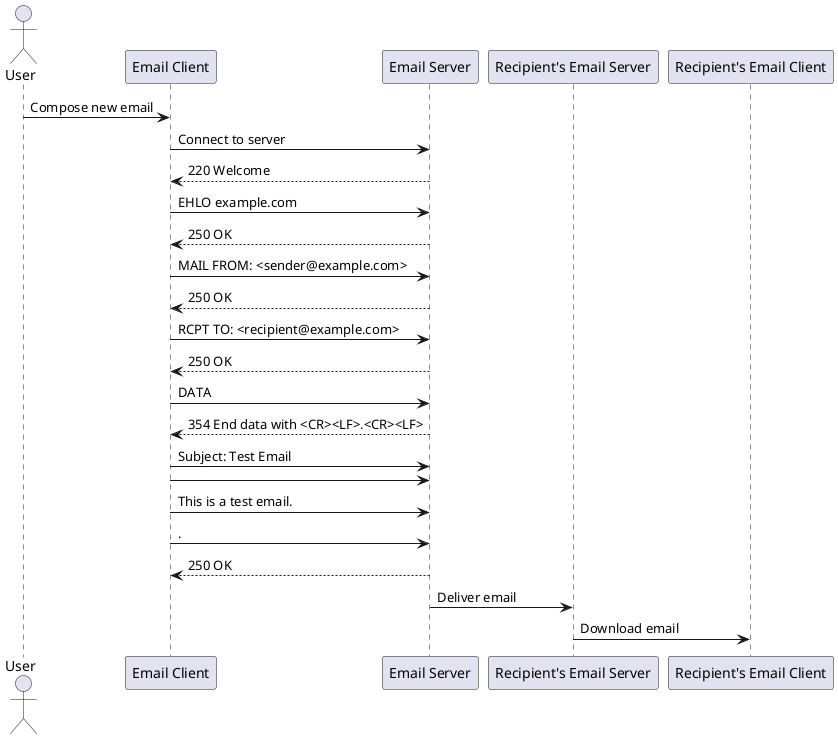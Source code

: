 @startuml

actor User

participant "Email Client" as EC
participant "Email Server" as ES
participant "Recipient's Email Server" as RES
participant "Recipient's Email Client" as REC

User -> EC: Compose new email
EC -> ES: Connect to server
ES --> EC: 220 Welcome
EC -> ES: EHLO example.com
ES --> EC: 250 OK
EC -> ES: MAIL FROM: <sender@example.com>
ES --> EC: 250 OK
EC -> ES: RCPT TO: <recipient@example.com>
ES --> EC: 250 OK
EC -> ES: DATA
ES --> EC: 354 End data with <CR><LF>.<CR><LF>
EC -> ES: Subject: Test Email
EC -> ES: 
EC -> ES: This is a test email.
EC -> ES: .
ES --> EC: 250 OK
ES -> RES: Deliver email
RES -> REC: Download email

@enduml